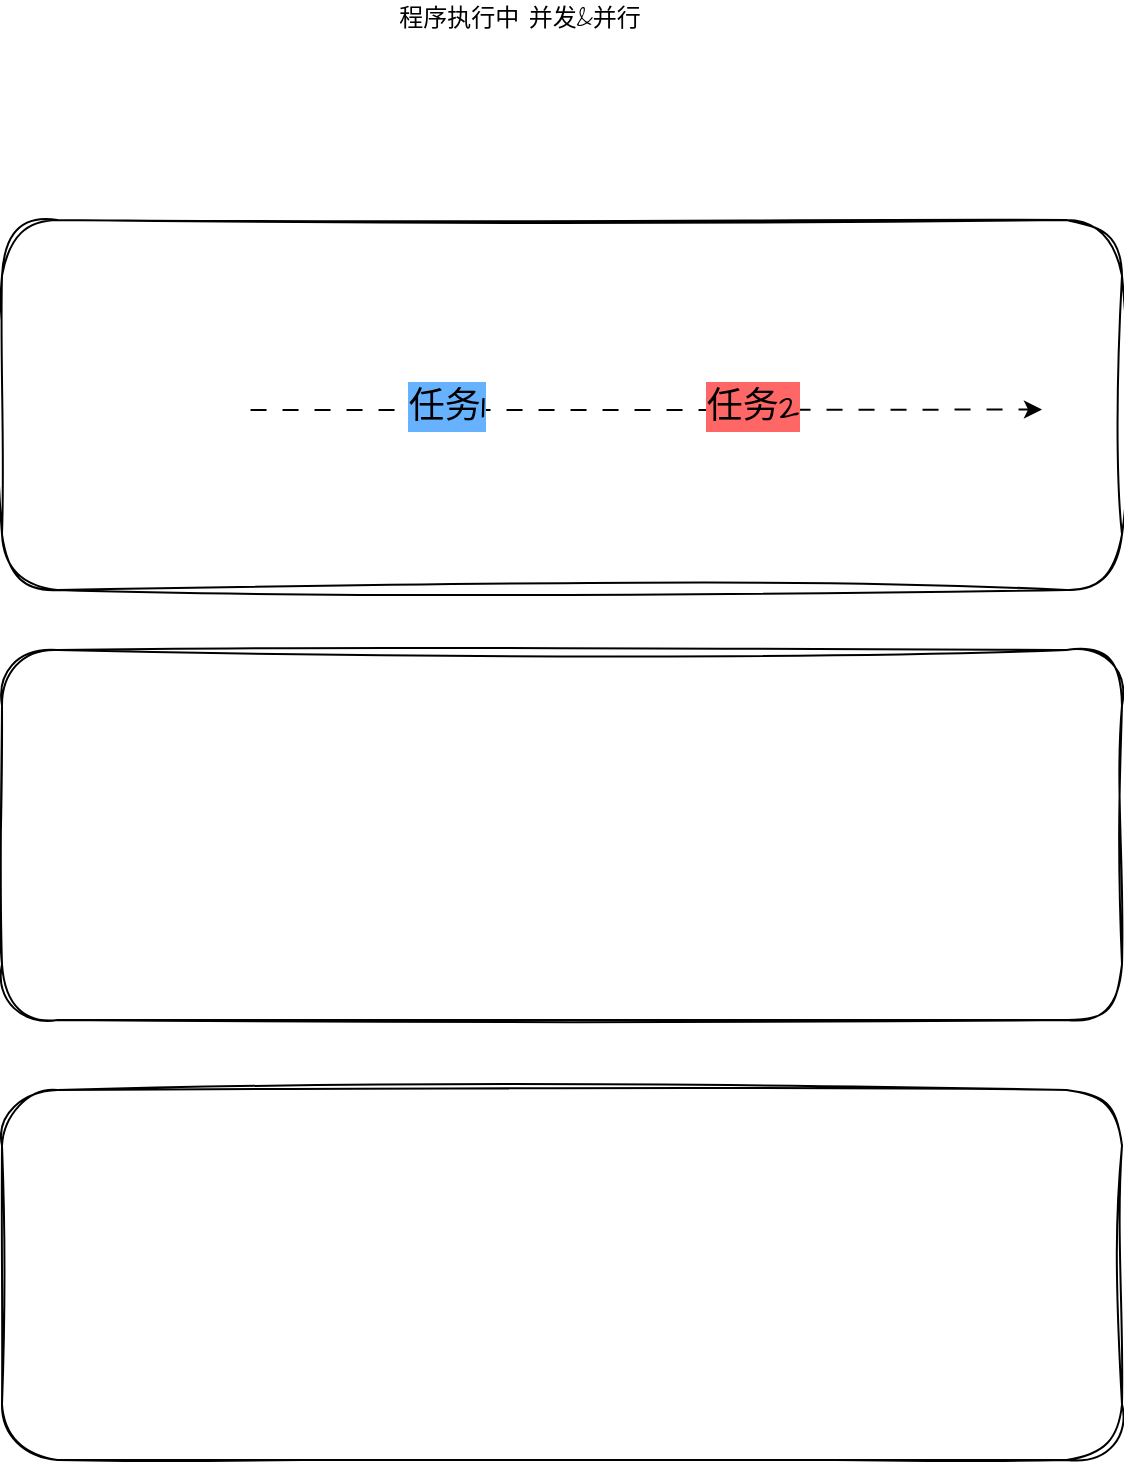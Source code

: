 <mxfile version="24.8.3">
  <diagram name="第 1 页" id="byNhjJoshehbKPNAF51z">
    <mxGraphModel dx="794" dy="1121" grid="1" gridSize="10" guides="1" tooltips="1" connect="1" arrows="1" fold="1" page="1" pageScale="1" pageWidth="827" pageHeight="1169" math="0" shadow="0">
      <root>
        <mxCell id="0" />
        <mxCell id="1" parent="0" />
        <mxCell id="X3H9cemF7JHuzI0W92OL-17" value="程序执行中 并发&amp;amp;并行" style="text;html=1;align=center;verticalAlign=middle;whiteSpace=wrap;rounded=0;fontFamily=Architects Daughter;fontSource=https%3A%2F%2Ffonts.googleapis.com%2Fcss%3Ffamily%3DArchitects%2BDaughter;" vertex="1" parent="1">
          <mxGeometry x="164" y="80" width="250" height="20" as="geometry" />
        </mxCell>
        <mxCell id="X3H9cemF7JHuzI0W92OL-18" value="" style="rounded=1;whiteSpace=wrap;html=1;sketch=1;hachureGap=4;jiggle=2;curveFitting=1;fontFamily=Architects Daughter;fontSource=https%3A%2F%2Ffonts.googleapis.com%2Fcss%3Ffamily%3DArchitects%2BDaughter;" vertex="1" parent="1">
          <mxGeometry x="30" y="190" width="560" height="185" as="geometry" />
        </mxCell>
        <mxCell id="X3H9cemF7JHuzI0W92OL-24" style="edgeStyle=orthogonalEdgeStyle;rounded=0;hachureGap=4;orthogonalLoop=1;jettySize=auto;html=1;exitX=1;exitY=0.5;exitDx=0;exitDy=0;fontFamily=Architects Daughter;fontSource=https%3A%2F%2Ffonts.googleapis.com%2Fcss%3Ffamily%3DArchitects%2BDaughter;flowAnimation=1;" edge="1" parent="1" source="X3H9cemF7JHuzI0W92OL-27">
          <mxGeometry relative="1" as="geometry">
            <mxPoint x="550" y="284.75" as="targetPoint" />
          </mxGeometry>
        </mxCell>
        <mxCell id="X3H9cemF7JHuzI0W92OL-25" value="&lt;font style=&quot;font-size: 18px; background-color: rgb(255, 102, 102);&quot;&gt;任务2&lt;/font&gt;" style="edgeLabel;html=1;align=center;verticalAlign=middle;resizable=0;points=[];sketch=1;hachureGap=4;jiggle=2;curveFitting=1;fontFamily=Architects Daughter;fontSource=https%3A%2F%2Ffonts.googleapis.com%2Fcss%3Ffamily%3DArchitects%2BDaughter;" vertex="1" connectable="0" parent="X3H9cemF7JHuzI0W92OL-24">
          <mxGeometry x="0.276" y="2" relative="1" as="geometry">
            <mxPoint as="offset" />
          </mxGeometry>
        </mxCell>
        <mxCell id="X3H9cemF7JHuzI0W92OL-26" value="&lt;font style=&quot;font-size: 18px; background-color: rgb(102, 178, 255);&quot;&gt;任务1&lt;/font&gt;" style="edgeLabel;html=1;align=center;verticalAlign=middle;resizable=0;points=[];sketch=1;hachureGap=4;jiggle=2;curveFitting=1;fontFamily=Architects Daughter;fontSource=https%3A%2F%2Ffonts.googleapis.com%2Fcss%3Ffamily%3DArchitects%2BDaughter;" vertex="1" connectable="0" parent="X3H9cemF7JHuzI0W92OL-24">
          <mxGeometry x="-0.493" y="2" relative="1" as="geometry">
            <mxPoint as="offset" />
          </mxGeometry>
        </mxCell>
        <mxCell id="X3H9cemF7JHuzI0W92OL-27" value="" style="shape=image;html=1;verticalAlign=top;verticalLabelPosition=bottom;labelBackgroundColor=#ffffff;imageAspect=0;aspect=fixed;image=https://cdn1.iconfinder.com/data/icons/bootstrap-vol-2/16/cpu-128.png;sketch=1;hachureGap=4;jiggle=2;curveFitting=1;fontFamily=Architects Daughter;fontSource=https%3A%2F%2Ffonts.googleapis.com%2Fcss%3Ffamily%3DArchitects%2BDaughter;" vertex="1" parent="1">
          <mxGeometry x="70" y="245" width="80" height="80" as="geometry" />
        </mxCell>
        <mxCell id="X3H9cemF7JHuzI0W92OL-28" value="" style="rounded=1;whiteSpace=wrap;html=1;sketch=1;hachureGap=4;jiggle=2;curveFitting=1;fontFamily=Architects Daughter;fontSource=https%3A%2F%2Ffonts.googleapis.com%2Fcss%3Ffamily%3DArchitects%2BDaughter;" vertex="1" parent="1">
          <mxGeometry x="30" y="405" width="560" height="185" as="geometry" />
        </mxCell>
        <mxCell id="X3H9cemF7JHuzI0W92OL-29" value="" style="rounded=1;whiteSpace=wrap;html=1;sketch=1;hachureGap=4;jiggle=2;curveFitting=1;fontFamily=Architects Daughter;fontSource=https%3A%2F%2Ffonts.googleapis.com%2Fcss%3Ffamily%3DArchitects%2BDaughter;" vertex="1" parent="1">
          <mxGeometry x="30" y="625" width="560" height="185" as="geometry" />
        </mxCell>
      </root>
    </mxGraphModel>
  </diagram>
</mxfile>
